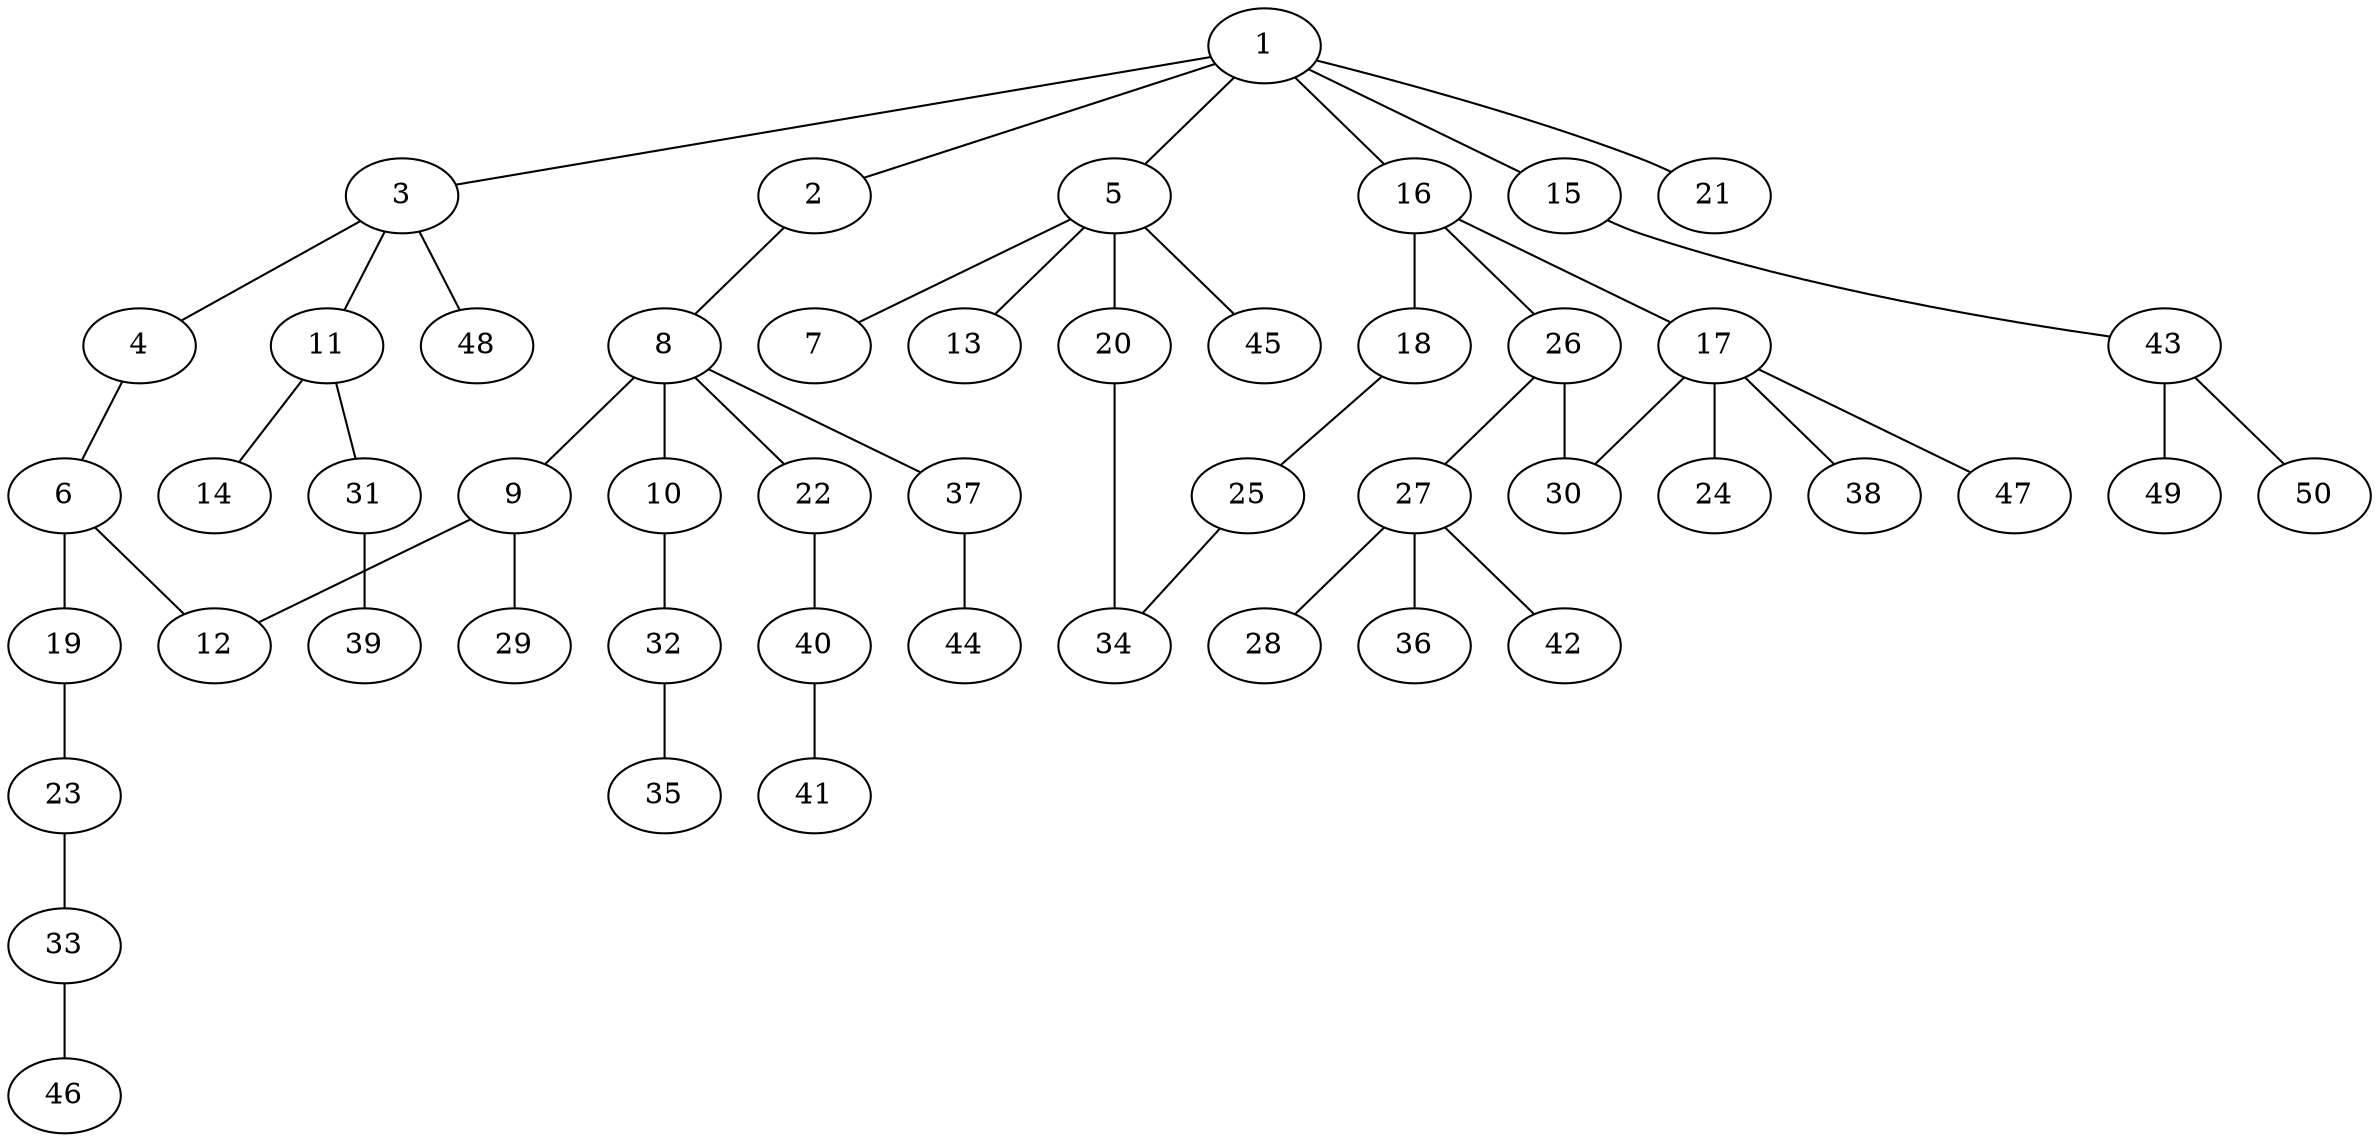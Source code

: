 graph graphname {1--2
1--3
1--5
1--15
1--16
1--21
2--8
3--4
3--11
3--48
4--6
5--7
5--13
5--20
5--45
6--12
6--19
8--9
8--10
8--22
8--37
9--12
9--29
10--32
11--14
11--31
15--43
16--17
16--18
16--26
17--24
17--30
17--38
17--47
18--25
19--23
20--34
22--40
23--33
25--34
26--27
26--30
27--28
27--36
27--42
31--39
32--35
33--46
37--44
40--41
43--49
43--50
}